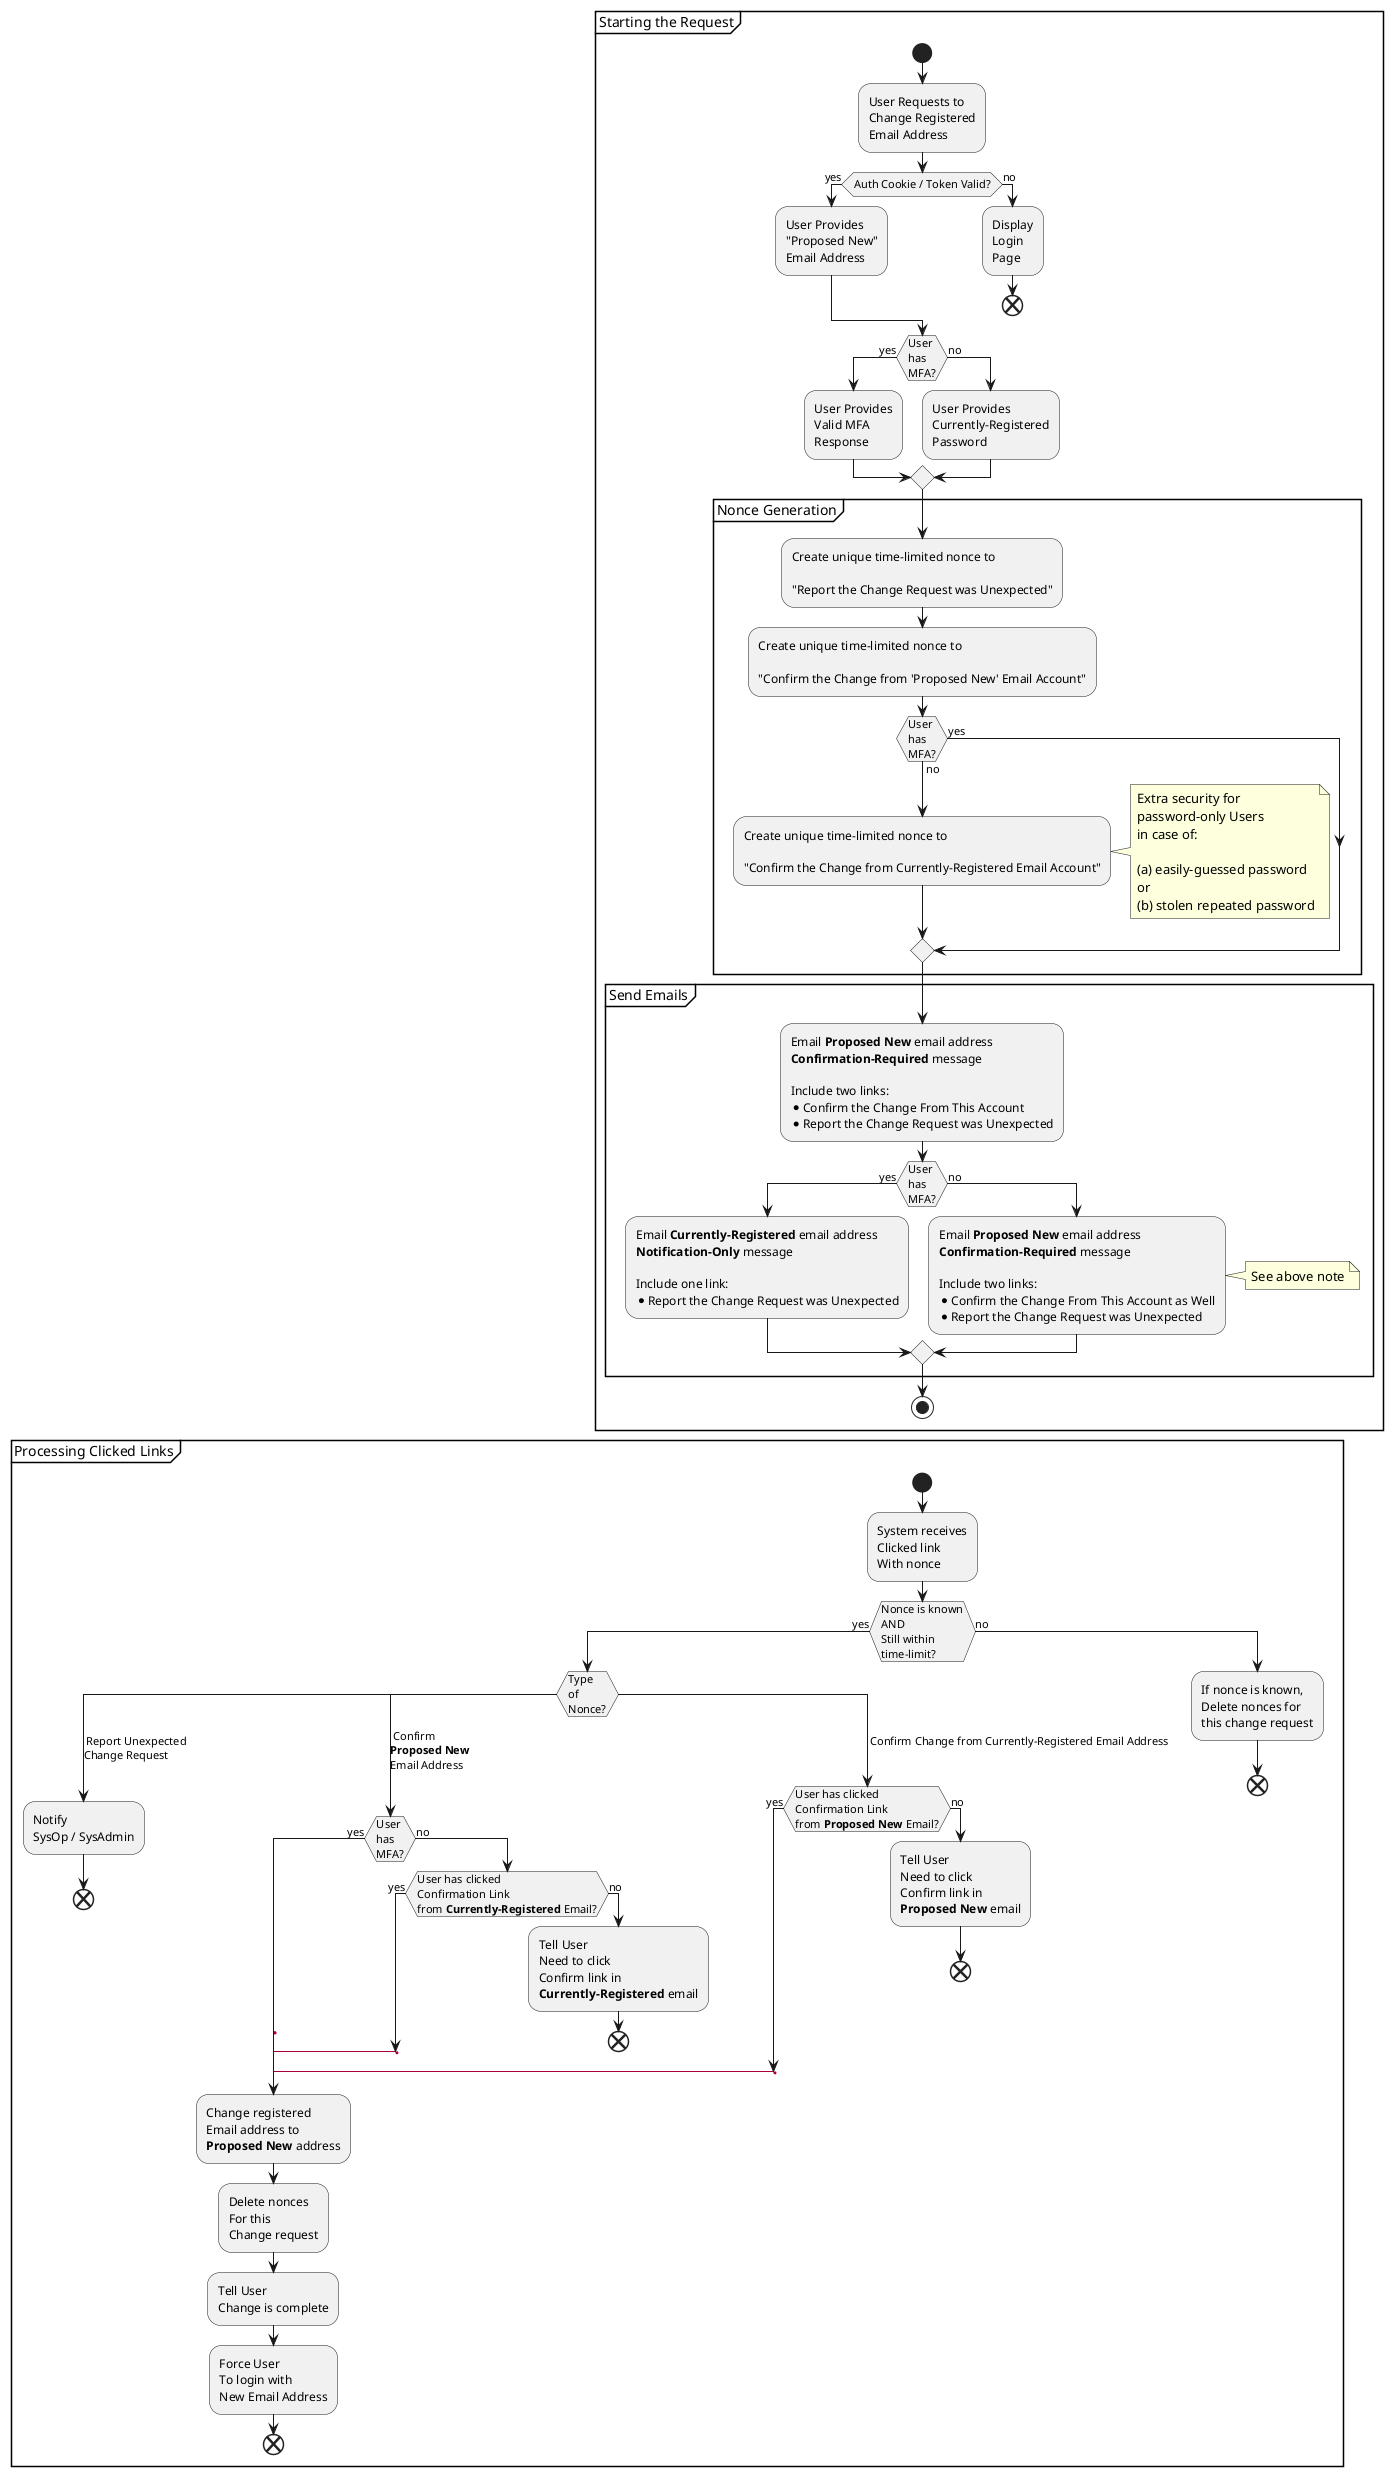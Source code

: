 'Written using PlantUML.com Activity Diagram syntax
@startuml
group Starting the Request
    start
    :User Requests to\nChange Registered\nEmail Address;

    if (Auth Cookie / Token Valid?) then (yes)
    :User Provides\n"Proposed New"\nEmail Address;
    else (no)
    :Display\nLogin\nPage;
    end
    endif

    if (User\nhas\nMFA?) then (yes)
        :User Provides\nValid MFA\nResponse;
    else (no)
        :User Provides\nCurrently-Registered\nPassword;
    endif

    partition "Nonce Generation" {
        :Create unique time-limited nonce to\n\n"Report the Change Request was Unexpected";
        :Create unique time-limited nonce to\n\n"Confirm the Change from 'Proposed New' Email Account";
        
        if (User\nhas\nMFA?) then (yes)
        else (no)
            :Create unique time-limited nonce to\n\n"Confirm the Change from Currently-Registered Email Account";
            note right
                Extra security for 
                password-only Users 
                in case of:
                
                (a) easily-guessed password
                or
                (b) stolen repeated password
            end note
        endif
    }
    partition "Send Emails" {
        :Email **Proposed New** email address 
        **Confirmation-Required** message

        Include two links:
        * Confirm the Change From This Account
        * Report the Change Request was Unexpected;

        if (User\nhas\nMFA?) then (yes)
            :Email **Currently-Registered** email address
            **Notification-Only** message
            
            Include one link:
            * Report the Change Request was Unexpected;
        else (no)
            :Email **Proposed New** email address 
            **Confirmation-Required** message

            Include two links:
            * Confirm the Change From This Account as Well
            * Report the Change Request was Unexpected;

            note right
                See above note
            end note
        endif
    }
    stop
end group

group "Processing Clicked Links"
    start
    :System receives
    Clicked link
    With nonce;
    if (Nonce is known\nAND\nStill within\ntime-limit?) then (yes)
        switch (Type\nof\nNonce?)
        case ( Report Unexpected\nChange Request )
            :Notify
            SysOp / SysAdmin;
            end
        case ( Confirm\n**Proposed New**\nEmail Address )
            if (User\nhas\nMFA?) then (yes)
                label sp_lab5
                label sp_lab4
                label sp_lab3
                label sp_lab2
                label sp_lab1
                label sp_lab0
                'real label
                label complete_change
                :Change registered
                Email address to
                **Proposed New** address;
                :Delete nonces
                For this
                Change request;
                :Tell User
                Change is complete;
                :Force User
                To login with
                New Email Address;
                end
            else (no)
                if (User has clicked\nConfirmation Link\nfrom **Currently-Registered** Email?) then (yes)
                    label sp_lab10
                    label sp_lab11
                    label sp_lab12
                    label sp_lab13
                    goto sp_lab0
                else (no)
                    :Tell User
                    Need to click
                    Confirm link in
                    **Currently-Registered** email;
                    end
                endif
            endif
        case ( Confirm Change from Currently-Registered Email Address )
            if (User has clicked\nConfirmation Link\nfrom **Proposed New** Email?) then (yes)
                label sp_lab20
                label sp_lab21
                label sp_lab22
                label sp_lab23
                label sp_lab24
                label sp_lab25
                label sp_lab26
                goto sp_lab0
            else (no)
                :Tell User
                Need to click
                Confirm link in
                **Proposed New** email;
                end
            endif
        endswitch
    else (no)
        :If nonce is known,
        Delete nonces for
        this change request;
        end
    endif
end group
@enduml